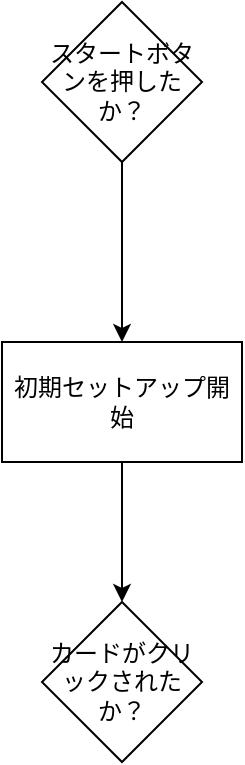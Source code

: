 <mxfile version="24.7.5">
  <diagram id="C5RBs43oDa-KdzZeNtuy" name="Page-1">
    <mxGraphModel dx="1050" dy="621" grid="1" gridSize="10" guides="1" tooltips="1" connect="1" arrows="1" fold="1" page="1" pageScale="1" pageWidth="827" pageHeight="1169" math="0" shadow="0">
      <root>
        <mxCell id="WIyWlLk6GJQsqaUBKTNV-0" />
        <mxCell id="WIyWlLk6GJQsqaUBKTNV-1" parent="WIyWlLk6GJQsqaUBKTNV-0" />
        <mxCell id="KywNn4iIsgiQYwcJA3Ot-5" value="" style="edgeStyle=orthogonalEdgeStyle;rounded=0;orthogonalLoop=1;jettySize=auto;html=1;" edge="1" parent="WIyWlLk6GJQsqaUBKTNV-1" source="KywNn4iIsgiQYwcJA3Ot-3" target="KywNn4iIsgiQYwcJA3Ot-4">
          <mxGeometry relative="1" as="geometry" />
        </mxCell>
        <mxCell id="KywNn4iIsgiQYwcJA3Ot-3" value="スタートボタンを押したか？" style="rhombus;whiteSpace=wrap;html=1;" vertex="1" parent="WIyWlLk6GJQsqaUBKTNV-1">
          <mxGeometry x="70" y="60" width="80" height="80" as="geometry" />
        </mxCell>
        <mxCell id="KywNn4iIsgiQYwcJA3Ot-7" value="" style="edgeStyle=orthogonalEdgeStyle;rounded=0;orthogonalLoop=1;jettySize=auto;html=1;" edge="1" parent="WIyWlLk6GJQsqaUBKTNV-1" source="KywNn4iIsgiQYwcJA3Ot-4" target="KywNn4iIsgiQYwcJA3Ot-6">
          <mxGeometry relative="1" as="geometry" />
        </mxCell>
        <mxCell id="KywNn4iIsgiQYwcJA3Ot-4" value="初期セットアップ開始" style="whiteSpace=wrap;html=1;" vertex="1" parent="WIyWlLk6GJQsqaUBKTNV-1">
          <mxGeometry x="50" y="230" width="120" height="60" as="geometry" />
        </mxCell>
        <mxCell id="KywNn4iIsgiQYwcJA3Ot-6" value="カードがクリックされたか？" style="rhombus;whiteSpace=wrap;html=1;" vertex="1" parent="WIyWlLk6GJQsqaUBKTNV-1">
          <mxGeometry x="70" y="360" width="80" height="80" as="geometry" />
        </mxCell>
      </root>
    </mxGraphModel>
  </diagram>
</mxfile>
